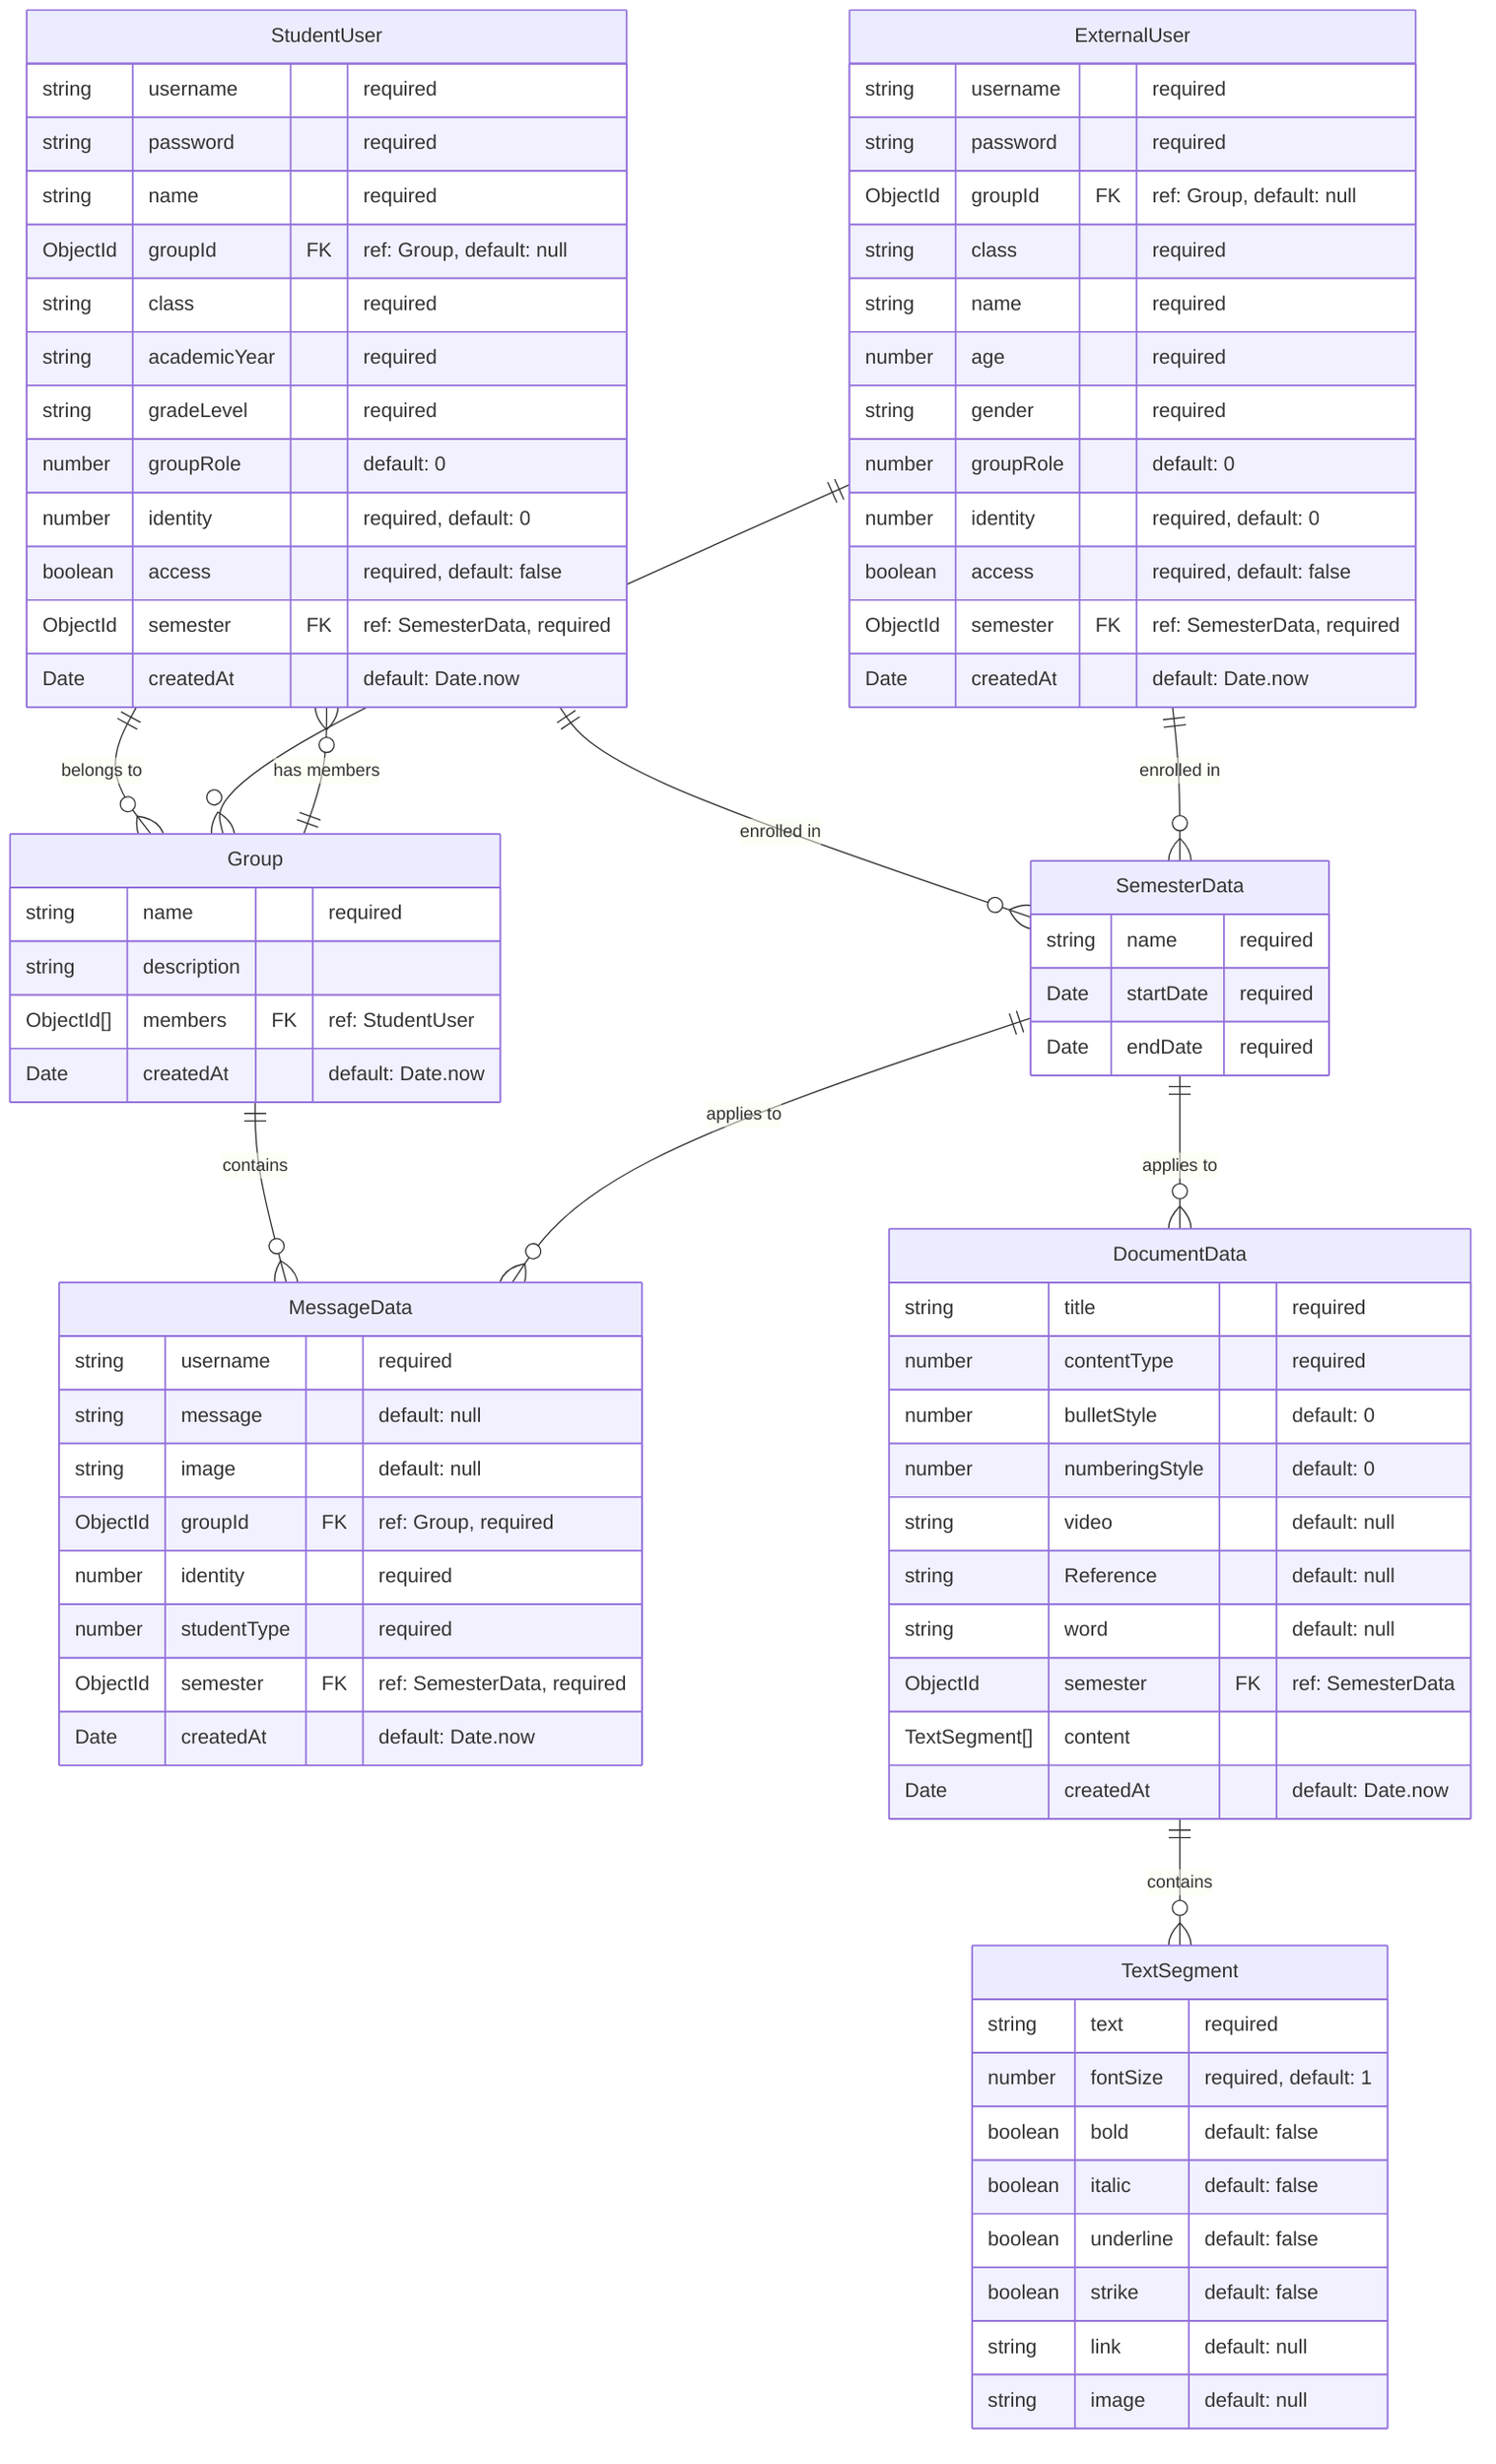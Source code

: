 erDiagram
    StudentUser ||--o{ Group : "belongs to"
    StudentUser ||--o{ SemesterData : "enrolled in"
    ExternalUser ||--o{ Group : "belongs to"
    ExternalUser ||--o{ SemesterData : "enrolled in"
    Group ||--o{ MessageData : "contains"
    SemesterData ||--o{ MessageData : "applies to"
    SemesterData ||--o{ DocumentData : "applies to"
    Group ||--o{ StudentUser : "has members"
    DocumentData ||--o{ TextSegment : "contains"

    StudentUser {
        string username  "required"
        string password "required"
        string name "required"
        ObjectId groupId FK "ref: Group, default: null"
        string class "required"
        string academicYear "required"
        string gradeLevel "required"
        number groupRole "default: 0"
        number identity "required, default: 0"
        boolean access "required, default: false"
        ObjectId semester FK "ref: SemesterData, required"
        Date createdAt "default: Date.now"
    }

    SemesterData {
        string name  "required"
        Date startDate "required"
        Date endDate "required"
    }

    MessageData {
        string username  "required"
        string message "default: null"
        string image "default: null"
        ObjectId groupId FK "ref: Group, required"
        number identity "required"
        number studentType "required"
        ObjectId semester FK "ref: SemesterData, required"
        Date createdAt "default: Date.now"
    }

    Group {
        string name  "required"
        string description
        ObjectId[] members FK "ref: StudentUser"
        Date createdAt "default: Date.now"
    }

    ExternalUser {
        string username  "required"
        string password "required"
        ObjectId groupId FK "ref: Group, default: null"
        string class "required"
        string name "required"
        number age "required"
        string gender "required"
        number groupRole "default: 0"
        number identity "required, default: 0"
        boolean access "required, default: false"
        ObjectId semester FK "ref: SemesterData, required"
        Date createdAt "default: Date.now"
    }

    DocumentData {
        string title  "required"
        number contentType "required"
        number bulletStyle "default: 0"
        number numberingStyle "default: 0"
        string video "default: null"
        string Reference "default: null"
        string word "default: null"
        ObjectId semester FK "ref: SemesterData"
        TextSegment[] content
        Date createdAt "default: Date.now"
    }

    TextSegment {
        string text  "required"
        number fontSize "required, default: 1"
        boolean bold "default: false"
        boolean italic "default: false"
        boolean underline "default: false"
        boolean strike "default: false"
        string link "default: null"
        string image "default: null"
    }